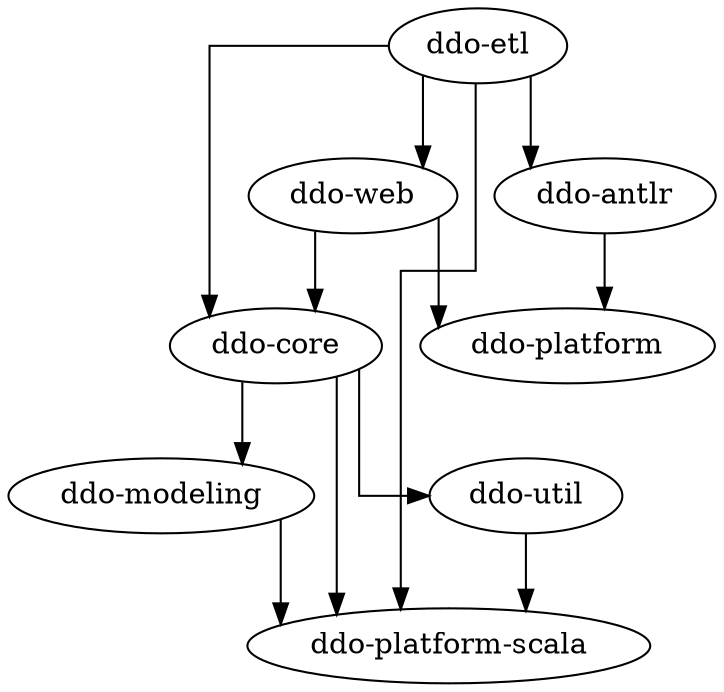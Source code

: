 strict digraph {
splines=ortho
"ddo-web" -> "ddo-platform"
"ddo-web" -> "ddo-core"
"ddo-modeling" -> "ddo-platform-scala"
"ddo-antlr" -> "ddo-platform"
"ddo-core" -> "ddo-modeling"
"ddo-core" -> "ddo-platform-scala"
"ddo-core" -> "ddo-util"
"ddo-etl" -> "ddo-platform-scala"
"ddo-etl" -> "ddo-antlr"
"ddo-etl" -> "ddo-web"
"ddo-etl" -> "ddo-core"
"ddo-util" -> "ddo-platform-scala"
}
